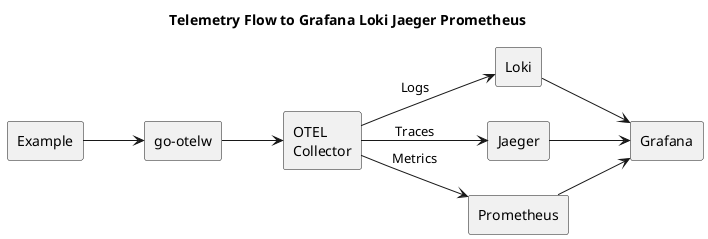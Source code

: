 @startuml grafana-loki-jaeger
title Telemetry Flow to Grafana Loki Jaeger Prometheus
left to right direction

agent Example as EX
agent "go-otelw" as OW
agent "OTEL\nCollector" as OC
agent Loki
agent Jaeger
agent Prometheus
agent Grafana

EX --> OW
OW --> OC
OC --> Loki: "Logs"
OC --> Jaeger: "Traces"
OC --> Prometheus: "Metrics"
Loki --> Grafana
Jaeger --> Grafana
Prometheus --> Grafana

@enduml
